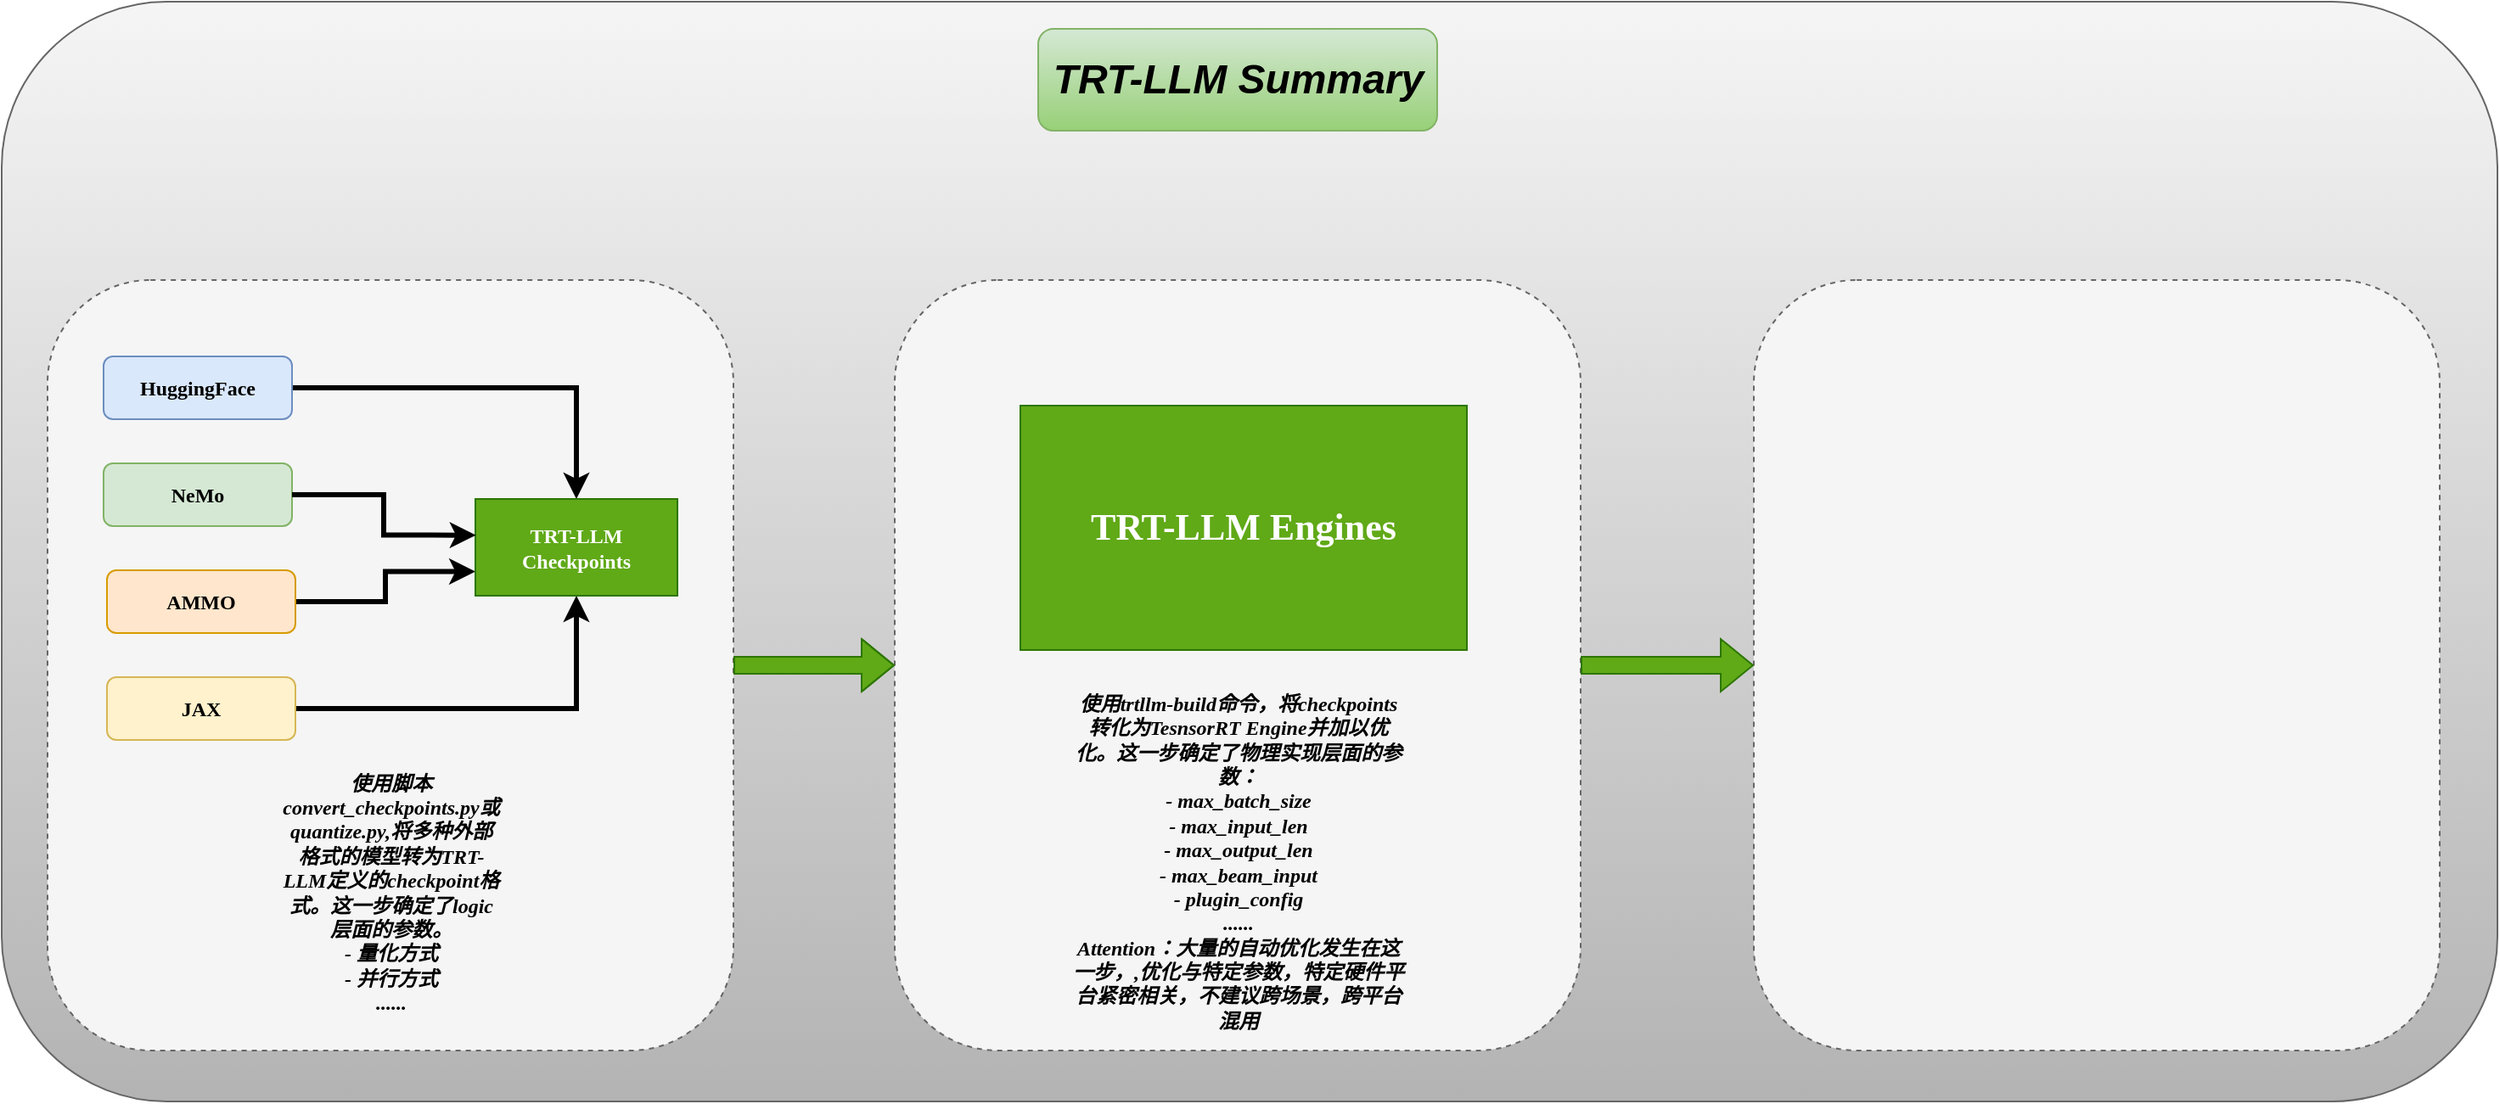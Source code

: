 <mxfile version="24.7.16">
  <diagram name="Page-1" id="Dnxth_gKGoHQhTlkixaQ">
    <mxGraphModel dx="1572" dy="1314" grid="0" gridSize="10" guides="1" tooltips="0" connect="1" arrows="0" fold="1" page="0" pageScale="1" pageWidth="850" pageHeight="1100" math="0" shadow="0">
      <root>
        <mxCell id="0" />
        <mxCell id="1" parent="0" />
        <mxCell id="gxb3YtXBHtRbfXQBGh1x-18" value="" style="rounded=1;whiteSpace=wrap;html=1;fillColor=#f5f5f5;gradientColor=#b3b3b3;strokeColor=#666666;" vertex="1" parent="1">
          <mxGeometry x="36" y="-79" width="1470" height="648" as="geometry" />
        </mxCell>
        <mxCell id="gxb3YtXBHtRbfXQBGh1x-2" value="" style="rounded=1;whiteSpace=wrap;html=1;fillColor=#f5f5f5;fontColor=#333333;strokeColor=#666666;dashed=1;" vertex="1" parent="1">
          <mxGeometry x="63" y="85" width="404" height="454" as="geometry" />
        </mxCell>
        <mxCell id="gxb3YtXBHtRbfXQBGh1x-8" style="edgeStyle=orthogonalEdgeStyle;rounded=0;orthogonalLoop=1;jettySize=auto;html=1;exitX=1;exitY=0.5;exitDx=0;exitDy=0;entryX=0.5;entryY=0;entryDx=0;entryDy=0;strokeWidth=3;" edge="1" parent="1" source="gxb3YtXBHtRbfXQBGh1x-3" target="gxb3YtXBHtRbfXQBGh1x-7">
          <mxGeometry relative="1" as="geometry" />
        </mxCell>
        <mxCell id="gxb3YtXBHtRbfXQBGh1x-3" value="&lt;font face=&quot;Georgia&quot;&gt;&lt;b&gt;HuggingFace&lt;/b&gt;&lt;/font&gt;" style="rounded=1;whiteSpace=wrap;html=1;fillColor=#dae8fc;strokeColor=#6c8ebf;" vertex="1" parent="1">
          <mxGeometry x="96" y="130" width="111" height="37" as="geometry" />
        </mxCell>
        <mxCell id="gxb3YtXBHtRbfXQBGh1x-4" value="&lt;font face=&quot;Georgia&quot;&gt;&lt;b&gt;NeMo&lt;/b&gt;&lt;/font&gt;" style="rounded=1;whiteSpace=wrap;html=1;fillColor=#d5e8d4;strokeColor=#82b366;" vertex="1" parent="1">
          <mxGeometry x="96" y="193" width="111" height="37" as="geometry" />
        </mxCell>
        <mxCell id="gxb3YtXBHtRbfXQBGh1x-13" style="edgeStyle=orthogonalEdgeStyle;rounded=0;orthogonalLoop=1;jettySize=auto;html=1;exitX=1;exitY=0.5;exitDx=0;exitDy=0;entryX=0;entryY=0.75;entryDx=0;entryDy=0;strokeWidth=3;" edge="1" parent="1" source="gxb3YtXBHtRbfXQBGh1x-5" target="gxb3YtXBHtRbfXQBGh1x-7">
          <mxGeometry relative="1" as="geometry" />
        </mxCell>
        <mxCell id="gxb3YtXBHtRbfXQBGh1x-5" value="&lt;font face=&quot;Georgia&quot;&gt;&lt;b&gt;AMMO&lt;/b&gt;&lt;/font&gt;" style="rounded=1;whiteSpace=wrap;html=1;fillColor=#ffe6cc;strokeColor=#d79b00;" vertex="1" parent="1">
          <mxGeometry x="98" y="256" width="111" height="37" as="geometry" />
        </mxCell>
        <mxCell id="gxb3YtXBHtRbfXQBGh1x-12" style="edgeStyle=orthogonalEdgeStyle;rounded=0;orthogonalLoop=1;jettySize=auto;html=1;exitX=1;exitY=0.5;exitDx=0;exitDy=0;entryX=0.5;entryY=1;entryDx=0;entryDy=0;strokeWidth=3;" edge="1" parent="1" source="gxb3YtXBHtRbfXQBGh1x-6" target="gxb3YtXBHtRbfXQBGh1x-7">
          <mxGeometry relative="1" as="geometry" />
        </mxCell>
        <mxCell id="gxb3YtXBHtRbfXQBGh1x-6" value="&lt;font face=&quot;Georgia&quot;&gt;&lt;b&gt;JAX&lt;/b&gt;&lt;/font&gt;" style="rounded=1;whiteSpace=wrap;html=1;fillColor=#fff2cc;strokeColor=#d6b656;" vertex="1" parent="1">
          <mxGeometry x="98" y="319" width="111" height="37" as="geometry" />
        </mxCell>
        <mxCell id="gxb3YtXBHtRbfXQBGh1x-7" value="&lt;font face=&quot;Georgia&quot;&gt;&lt;b&gt;TRT-LLM Checkpoints&lt;/b&gt;&lt;/font&gt;" style="rounded=0;whiteSpace=wrap;html=1;fillColor=#60a917;fontColor=#ffffff;strokeColor=#2D7600;" vertex="1" parent="1">
          <mxGeometry x="315" y="214" width="119" height="57" as="geometry" />
        </mxCell>
        <mxCell id="gxb3YtXBHtRbfXQBGh1x-15" style="edgeStyle=orthogonalEdgeStyle;rounded=0;orthogonalLoop=1;jettySize=auto;html=1;exitX=1;exitY=0.5;exitDx=0;exitDy=0;entryX=0.003;entryY=0.374;entryDx=0;entryDy=0;entryPerimeter=0;strokeWidth=3;" edge="1" parent="1" source="gxb3YtXBHtRbfXQBGh1x-4" target="gxb3YtXBHtRbfXQBGh1x-7">
          <mxGeometry relative="1" as="geometry" />
        </mxCell>
        <mxCell id="gxb3YtXBHtRbfXQBGh1x-17" value="&lt;font face=&quot;Georgia&quot;&gt;&lt;b&gt;&lt;i&gt;使用脚本convert_checkpoints.py或quantize.py,将多种外部格式的模型转为TRT-LLM定义的checkpoint格式。这一步确定了logic层面的参数。&lt;/i&gt;&lt;/b&gt;&lt;/font&gt;&lt;div&gt;&lt;font face=&quot;H1mTjM_NjgeySvcvMKn4&quot;&gt;&lt;b&gt;&lt;i&gt;- 量化方式&lt;/i&gt;&lt;/b&gt;&lt;/font&gt;&lt;/div&gt;&lt;div&gt;&lt;font face=&quot;H1mTjM_NjgeySvcvMKn4&quot;&gt;&lt;b&gt;&lt;i&gt;- 并行方式&lt;/i&gt;&lt;/b&gt;&lt;/font&gt;&lt;/div&gt;&lt;div&gt;&lt;font face=&quot;H1mTjM_NjgeySvcvMKn4&quot;&gt;&lt;b&gt;&lt;i&gt;......&lt;/i&gt;&lt;/b&gt;&lt;/font&gt;&lt;/div&gt;" style="text;html=1;align=center;verticalAlign=middle;whiteSpace=wrap;rounded=0;" vertex="1" parent="1">
          <mxGeometry x="199.5" y="431" width="131" height="30" as="geometry" />
        </mxCell>
        <mxCell id="gxb3YtXBHtRbfXQBGh1x-19" value="" style="rounded=1;whiteSpace=wrap;html=1;fillColor=#f5f5f5;fontColor=#333333;strokeColor=#666666;dashed=1;" vertex="1" parent="1">
          <mxGeometry x="562" y="85" width="404" height="454" as="geometry" />
        </mxCell>
        <mxCell id="gxb3YtXBHtRbfXQBGh1x-20" value="&lt;b&gt;&lt;i&gt;&lt;font face=&quot;Georgia&quot;&gt;使用trtllm-build命令，将checkpoints转化为TesnsorRT Engine并加以优化。这一步确定了物理实现层面的参数：&lt;/font&gt;&lt;/i&gt;&lt;/b&gt;&lt;div&gt;&lt;b&gt;&lt;i&gt;&lt;font face=&quot;Georgia&quot;&gt;- max_batch_size&lt;/font&gt;&lt;/i&gt;&lt;/b&gt;&lt;/div&gt;&lt;div&gt;&lt;b&gt;&lt;i&gt;&lt;font face=&quot;Georgia&quot;&gt;- max_input_len&lt;/font&gt;&lt;/i&gt;&lt;/b&gt;&lt;/div&gt;&lt;div&gt;&lt;b&gt;&lt;i&gt;&lt;font face=&quot;Georgia&quot;&gt;- max_output_len&lt;/font&gt;&lt;/i&gt;&lt;/b&gt;&lt;/div&gt;&lt;div&gt;&lt;b&gt;&lt;i&gt;&lt;font face=&quot;Georgia&quot;&gt;- max_beam_input&lt;/font&gt;&lt;/i&gt;&lt;/b&gt;&lt;/div&gt;&lt;div&gt;&lt;b&gt;&lt;i&gt;&lt;font face=&quot;Georgia&quot;&gt;- plugin_config&lt;/font&gt;&lt;/i&gt;&lt;/b&gt;&lt;/div&gt;&lt;div&gt;&lt;font face=&quot;Georgia&quot;&gt;&lt;b&gt;&lt;i&gt;......&lt;/i&gt;&lt;/b&gt;&lt;/font&gt;&lt;/div&gt;&lt;div&gt;&lt;font face=&quot;Georgia&quot;&gt;&lt;b&gt;&lt;i&gt;Attention：大量的自动优化发生在这一步，,优化与特定参数，特定硬件平台紧密相关，不建议跨场景，跨平台混用&lt;/i&gt;&lt;/b&gt;&lt;/font&gt;&lt;/div&gt;" style="text;html=1;align=center;verticalAlign=middle;whiteSpace=wrap;rounded=0;" vertex="1" parent="1">
          <mxGeometry x="663.5" y="413" width="201" height="30" as="geometry" />
        </mxCell>
        <mxCell id="gxb3YtXBHtRbfXQBGh1x-21" value="&lt;font size=&quot;1&quot; face=&quot;Georgia&quot;&gt;&lt;b style=&quot;font-size: 22px;&quot;&gt;TRT-LLM Engines&lt;/b&gt;&lt;/font&gt;" style="rounded=0;whiteSpace=wrap;html=1;fillColor=#60a917;fontColor=#ffffff;strokeColor=#2D7600;" vertex="1" parent="1">
          <mxGeometry x="636" y="159" width="263" height="144" as="geometry" />
        </mxCell>
        <mxCell id="gxb3YtXBHtRbfXQBGh1x-23" value="" style="shape=flexArrow;endArrow=classic;html=1;rounded=0;entryX=0;entryY=0.5;entryDx=0;entryDy=0;exitX=1;exitY=0.5;exitDx=0;exitDy=0;fillColor=#60a917;strokeColor=#2D7600;" edge="1" parent="1" source="gxb3YtXBHtRbfXQBGh1x-2" target="gxb3YtXBHtRbfXQBGh1x-19">
          <mxGeometry width="50" height="50" relative="1" as="geometry">
            <mxPoint x="500" y="597" as="sourcePoint" />
            <mxPoint x="550" y="547" as="targetPoint" />
            <Array as="points">
              <mxPoint x="514" y="312" />
            </Array>
          </mxGeometry>
        </mxCell>
        <mxCell id="gxb3YtXBHtRbfXQBGh1x-24" value="" style="rounded=1;whiteSpace=wrap;html=1;fillColor=#f5f5f5;fontColor=#333333;strokeColor=#666666;dashed=1;" vertex="1" parent="1">
          <mxGeometry x="1068" y="85" width="404" height="454" as="geometry" />
        </mxCell>
        <mxCell id="gxb3YtXBHtRbfXQBGh1x-26" value="&lt;b&gt;&lt;i&gt;&lt;font style=&quot;font-size: 24px;&quot;&gt;TRT-LLM Summary&lt;/font&gt;&lt;/i&gt;&lt;/b&gt;" style="rounded=1;whiteSpace=wrap;html=1;fillColor=#d5e8d4;gradientColor=#97d077;strokeColor=#82b366;" vertex="1" parent="1">
          <mxGeometry x="646.5" y="-63" width="235" height="60" as="geometry" />
        </mxCell>
        <mxCell id="gxb3YtXBHtRbfXQBGh1x-28" value="" style="shape=flexArrow;endArrow=classic;html=1;rounded=0;entryX=0;entryY=0.5;entryDx=0;entryDy=0;exitX=1;exitY=0.5;exitDx=0;exitDy=0;fillColor=#60a917;strokeColor=#2D7600;" edge="1" parent="1" source="gxb3YtXBHtRbfXQBGh1x-19" target="gxb3YtXBHtRbfXQBGh1x-24">
          <mxGeometry width="50" height="50" relative="1" as="geometry">
            <mxPoint x="988" y="493" as="sourcePoint" />
            <mxPoint x="1038" y="443" as="targetPoint" />
          </mxGeometry>
        </mxCell>
      </root>
    </mxGraphModel>
  </diagram>
</mxfile>

